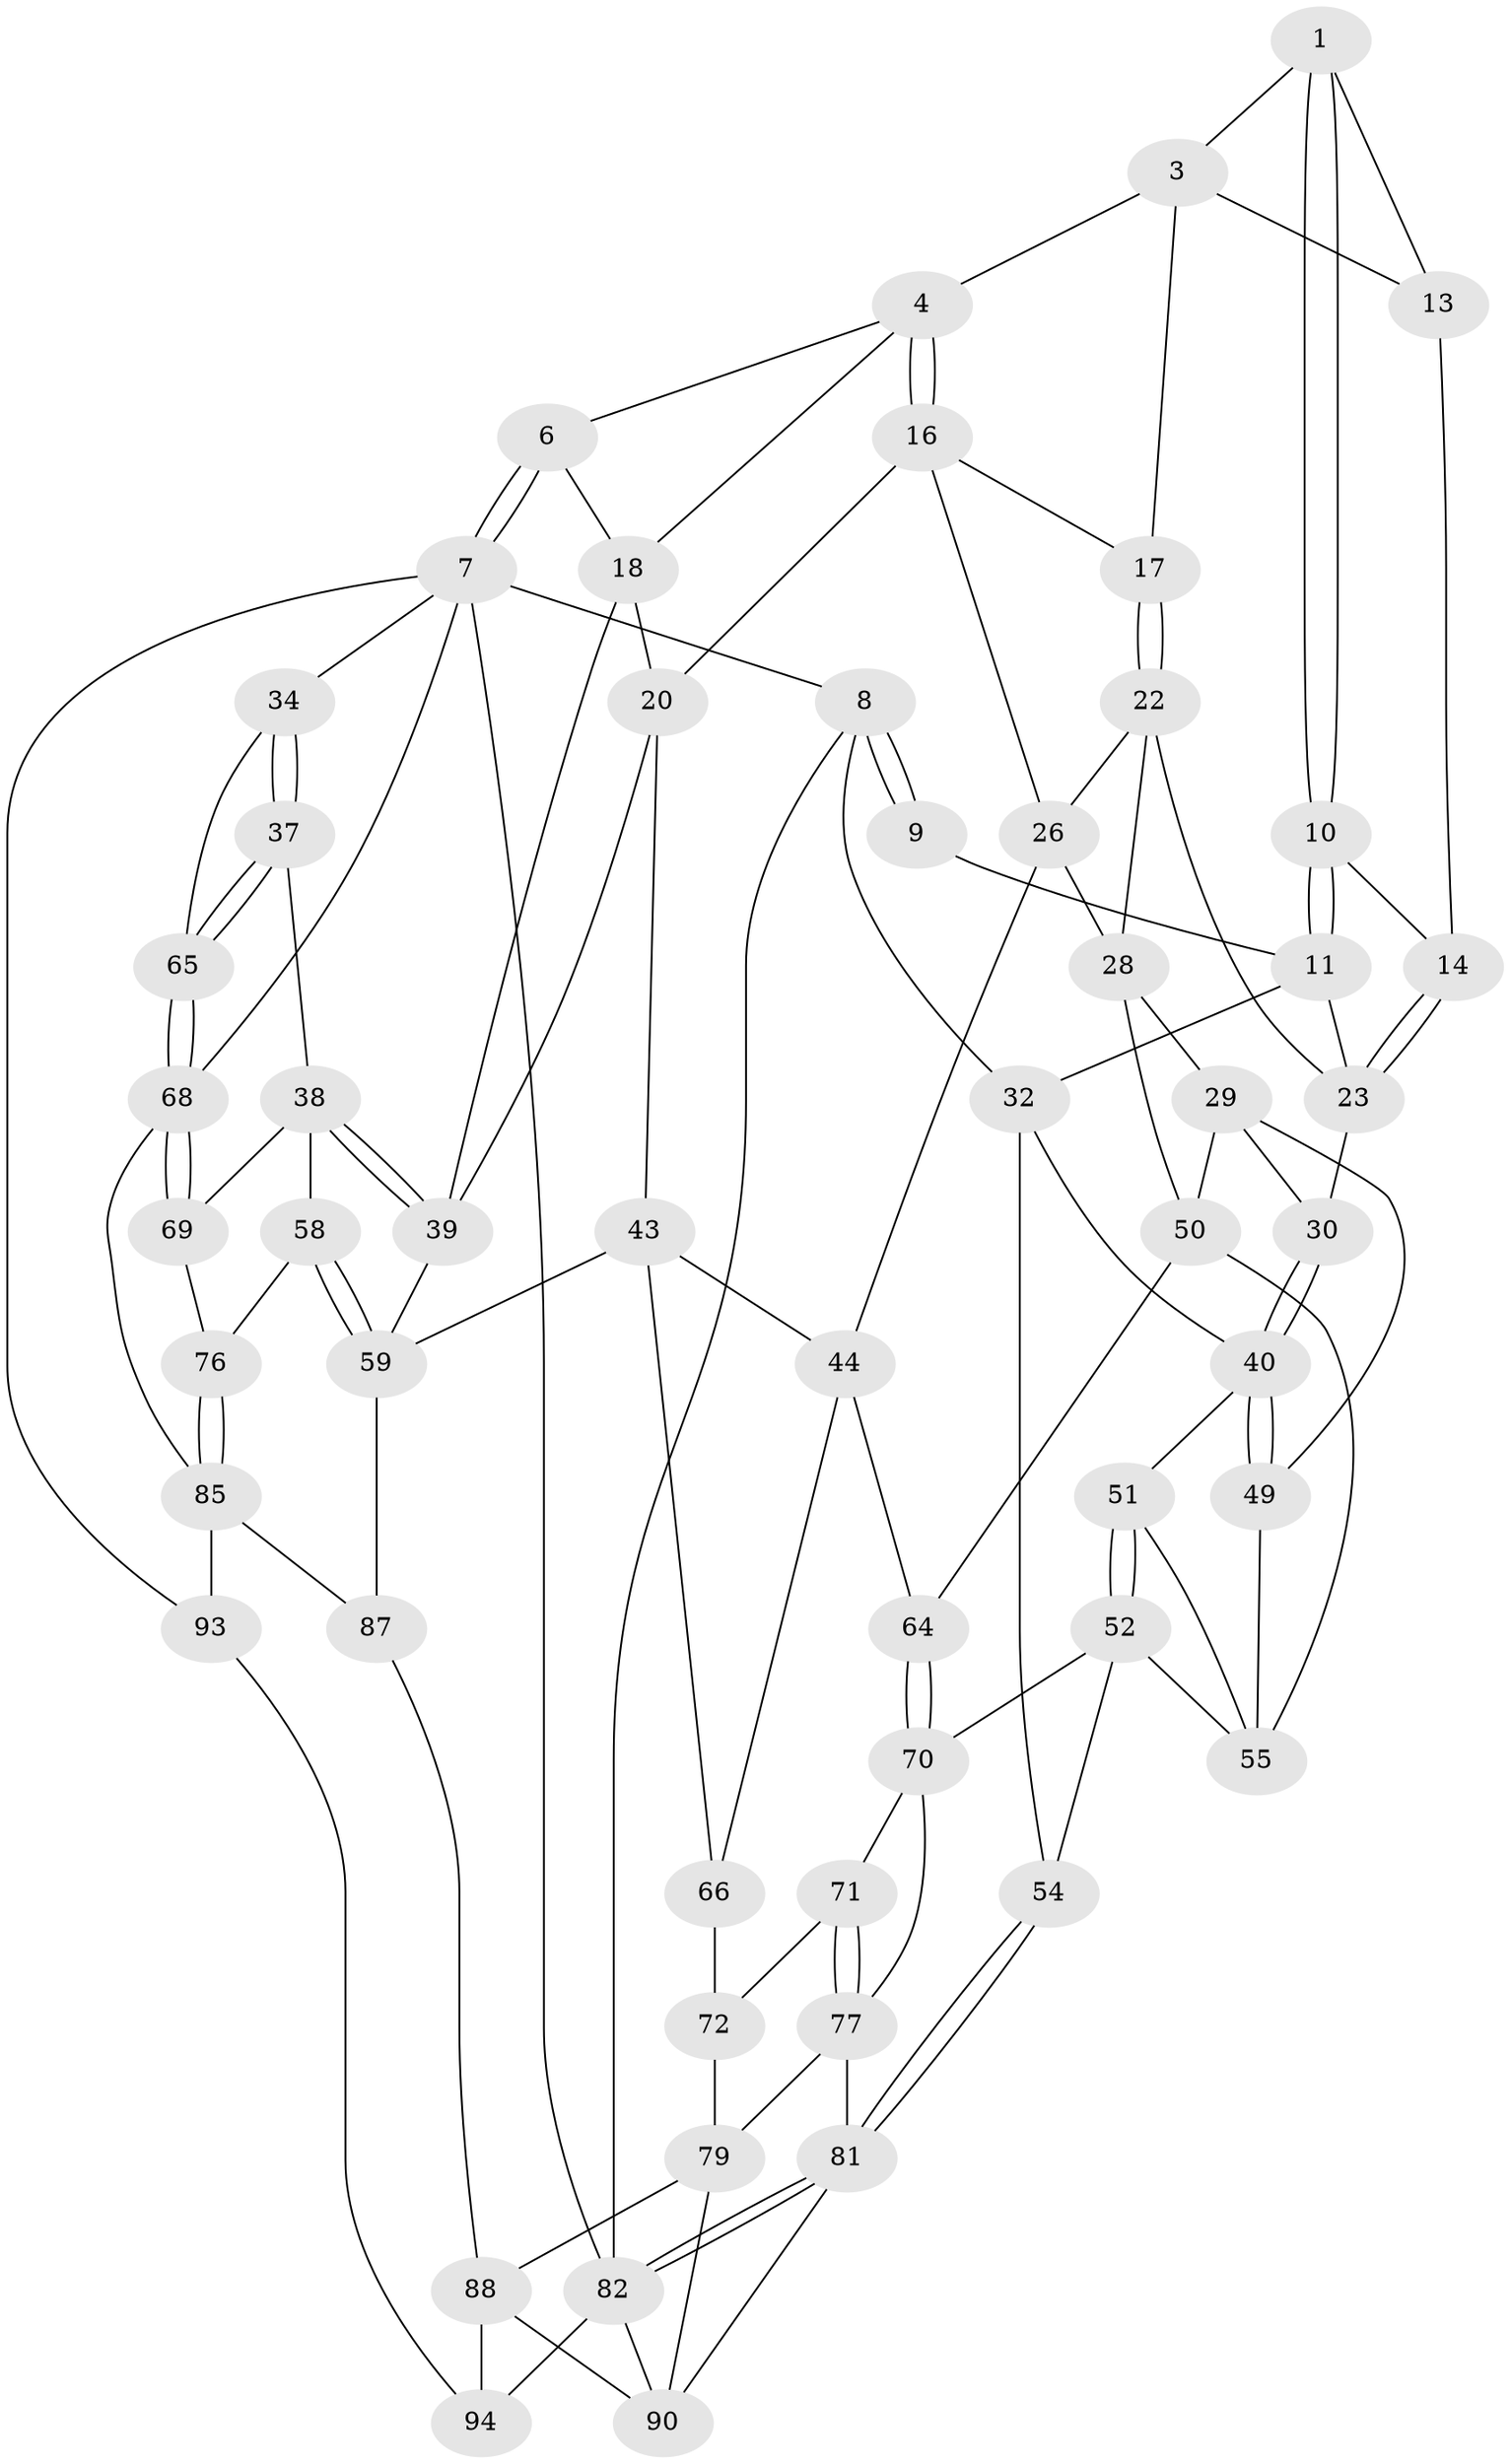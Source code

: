 // original degree distribution, {3: 0.031914893617021274, 4: 0.24468085106382978, 6: 0.24468085106382978, 5: 0.4787234042553192}
// Generated by graph-tools (version 1.1) at 2025/42/03/06/25 10:42:34]
// undirected, 56 vertices, 122 edges
graph export_dot {
graph [start="1"]
  node [color=gray90,style=filled];
  1 [pos="+0.2601609180937227+0",super="+2"];
  3 [pos="+0.4230528325624822+0",super="+15"];
  4 [pos="+0.5250722193899454+0",super="+5"];
  6 [pos="+1+0",super="+36"];
  7 [pos="+1+0",super="+74"];
  8 [pos="+0+0",super="+31"];
  9 [pos="+0+0",super="+12"];
  10 [pos="+0.16962999995813466+0.08487378740844384"];
  11 [pos="+0.09899732436003078+0.1660795032340607",super="+25"];
  13 [pos="+0.288027680848247+0.10256195192729592"];
  14 [pos="+0.25226124304201436+0.11607497664740478"];
  16 [pos="+0.5203876081853624+0.1563980780224017",super="+21"];
  17 [pos="+0.3784661514263509+0.1774135460113816"];
  18 [pos="+0.7756779620378482+0.14477522821378205",super="+19"];
  20 [pos="+0.685582113372431+0.20835885654173839",super="+42"];
  22 [pos="+0.3741724323282516+0.18391421666337163",super="+27"];
  23 [pos="+0.28225331705540746+0.19117780777738475",super="+24"];
  26 [pos="+0.5270775656764278+0.2886755344171045",super="+45"];
  28 [pos="+0.3646161460289297+0.2814430231032227",super="+47"];
  29 [pos="+0.35811828332734463+0.28565875128706786",super="+48"];
  30 [pos="+0.27530077280155635+0.2832562912455504"];
  32 [pos="+0.14821828054471245+0.3416530810798573",super="+33"];
  34 [pos="+0.8641923153266337+0.17758818071594576",super="+35"];
  37 [pos="+0.8683914483102869+0.430316729791224"];
  38 [pos="+0.8477368120320091+0.44498646246326595",super="+57"];
  39 [pos="+0.7626829811293018+0.40373034351102977",super="+46"];
  40 [pos="+0.2380080422127163+0.3774456576683302",super="+41"];
  43 [pos="+0.5669551449706646+0.4333816749835058",super="+62"];
  44 [pos="+0.5160189549662706+0.4241137608431135",super="+63"];
  49 [pos="+0.2829416251084516+0.4246582331600108"];
  50 [pos="+0.29670041634538236+0.4336499382475586",super="+60"];
  51 [pos="+0.13533460198937408+0.4506895528536698"];
  52 [pos="+0.054438142949577564+0.5929557361131269",super="+53"];
  54 [pos="+0+0.7830836610272319"];
  55 [pos="+0.20922435136394746+0.45187695901418706",super="+56"];
  58 [pos="+0.755854135481281+0.6640558958614522"];
  59 [pos="+0.7146126133732976+0.6858932331123827",super="+61"];
  64 [pos="+0.29902792753758106+0.5083841758061487"];
  65 [pos="+1+0.3416214227839228"];
  66 [pos="+0.5268953348167654+0.7000971219741025",super="+67"];
  68 [pos="+1+0.5954303126100006",super="+75"];
  69 [pos="+0.9433864625223722+0.564242870053368"];
  70 [pos="+0.3216404489812749+0.5592567390611258",super="+73"];
  71 [pos="+0.33650063448516226+0.5710415498046857"];
  72 [pos="+0.35452342745388+0.5796441061015105",super="+78"];
  76 [pos="+0.8987607391049052+0.6905680598192376"];
  77 [pos="+0.284553572704224+0.6722842928065516",super="+80"];
  79 [pos="+0.4321718316506901+0.7595759784000053",super="+89"];
  81 [pos="+0+0.89760844658643",super="+84"];
  82 [pos="+0+1",super="+83"];
  85 [pos="+0.9485386286373811+0.720129212583291",super="+86"];
  87 [pos="+0.729258497826468+0.8809687568891466"];
  88 [pos="+0.5313613699982211+0.9096832758331993",super="+92"];
  90 [pos="+0.41647760132972533+0.9709933930329098",super="+91"];
  93 [pos="+0.9229331387888474+1"];
  94 [pos="+0.4969271290685393+1"];
  1 -- 10;
  1 -- 10;
  1 -- 3;
  1 -- 13;
  3 -- 4;
  3 -- 17;
  3 -- 13;
  4 -- 16;
  4 -- 16;
  4 -- 18;
  4 -- 6;
  6 -- 7;
  6 -- 7;
  6 -- 18;
  7 -- 8;
  7 -- 34;
  7 -- 68;
  7 -- 93;
  7 -- 82;
  8 -- 9 [weight=2];
  8 -- 9;
  8 -- 82;
  8 -- 32;
  9 -- 11;
  10 -- 11;
  10 -- 11;
  10 -- 14;
  11 -- 32;
  11 -- 23;
  13 -- 14;
  14 -- 23;
  14 -- 23;
  16 -- 17;
  16 -- 26;
  16 -- 20;
  17 -- 22;
  17 -- 22;
  18 -- 20;
  18 -- 39;
  20 -- 43;
  20 -- 39;
  22 -- 23;
  22 -- 26;
  22 -- 28;
  23 -- 30;
  26 -- 44;
  26 -- 28;
  28 -- 29;
  28 -- 50;
  29 -- 30;
  29 -- 49;
  29 -- 50;
  30 -- 40;
  30 -- 40;
  32 -- 54;
  32 -- 40;
  34 -- 37;
  34 -- 37;
  34 -- 65;
  37 -- 38;
  37 -- 65;
  37 -- 65;
  38 -- 39;
  38 -- 39;
  38 -- 58;
  38 -- 69;
  39 -- 59;
  40 -- 49;
  40 -- 49;
  40 -- 51;
  43 -- 44;
  43 -- 59;
  43 -- 66;
  44 -- 64;
  44 -- 66;
  49 -- 55;
  50 -- 64;
  50 -- 55;
  51 -- 52;
  51 -- 52;
  51 -- 55;
  52 -- 55;
  52 -- 54;
  52 -- 70;
  54 -- 81;
  54 -- 81;
  58 -- 59;
  58 -- 59;
  58 -- 76;
  59 -- 87;
  64 -- 70;
  64 -- 70;
  65 -- 68;
  65 -- 68;
  66 -- 72 [weight=2];
  68 -- 69;
  68 -- 69;
  68 -- 85;
  69 -- 76;
  70 -- 71;
  70 -- 77;
  71 -- 72;
  71 -- 77;
  71 -- 77;
  72 -- 79;
  76 -- 85;
  76 -- 85;
  77 -- 79;
  77 -- 81;
  79 -- 88;
  79 -- 90;
  81 -- 82;
  81 -- 82;
  81 -- 90;
  82 -- 94;
  82 -- 90;
  85 -- 93;
  85 -- 87;
  87 -- 88;
  88 -- 90;
  88 -- 94;
  93 -- 94;
}
